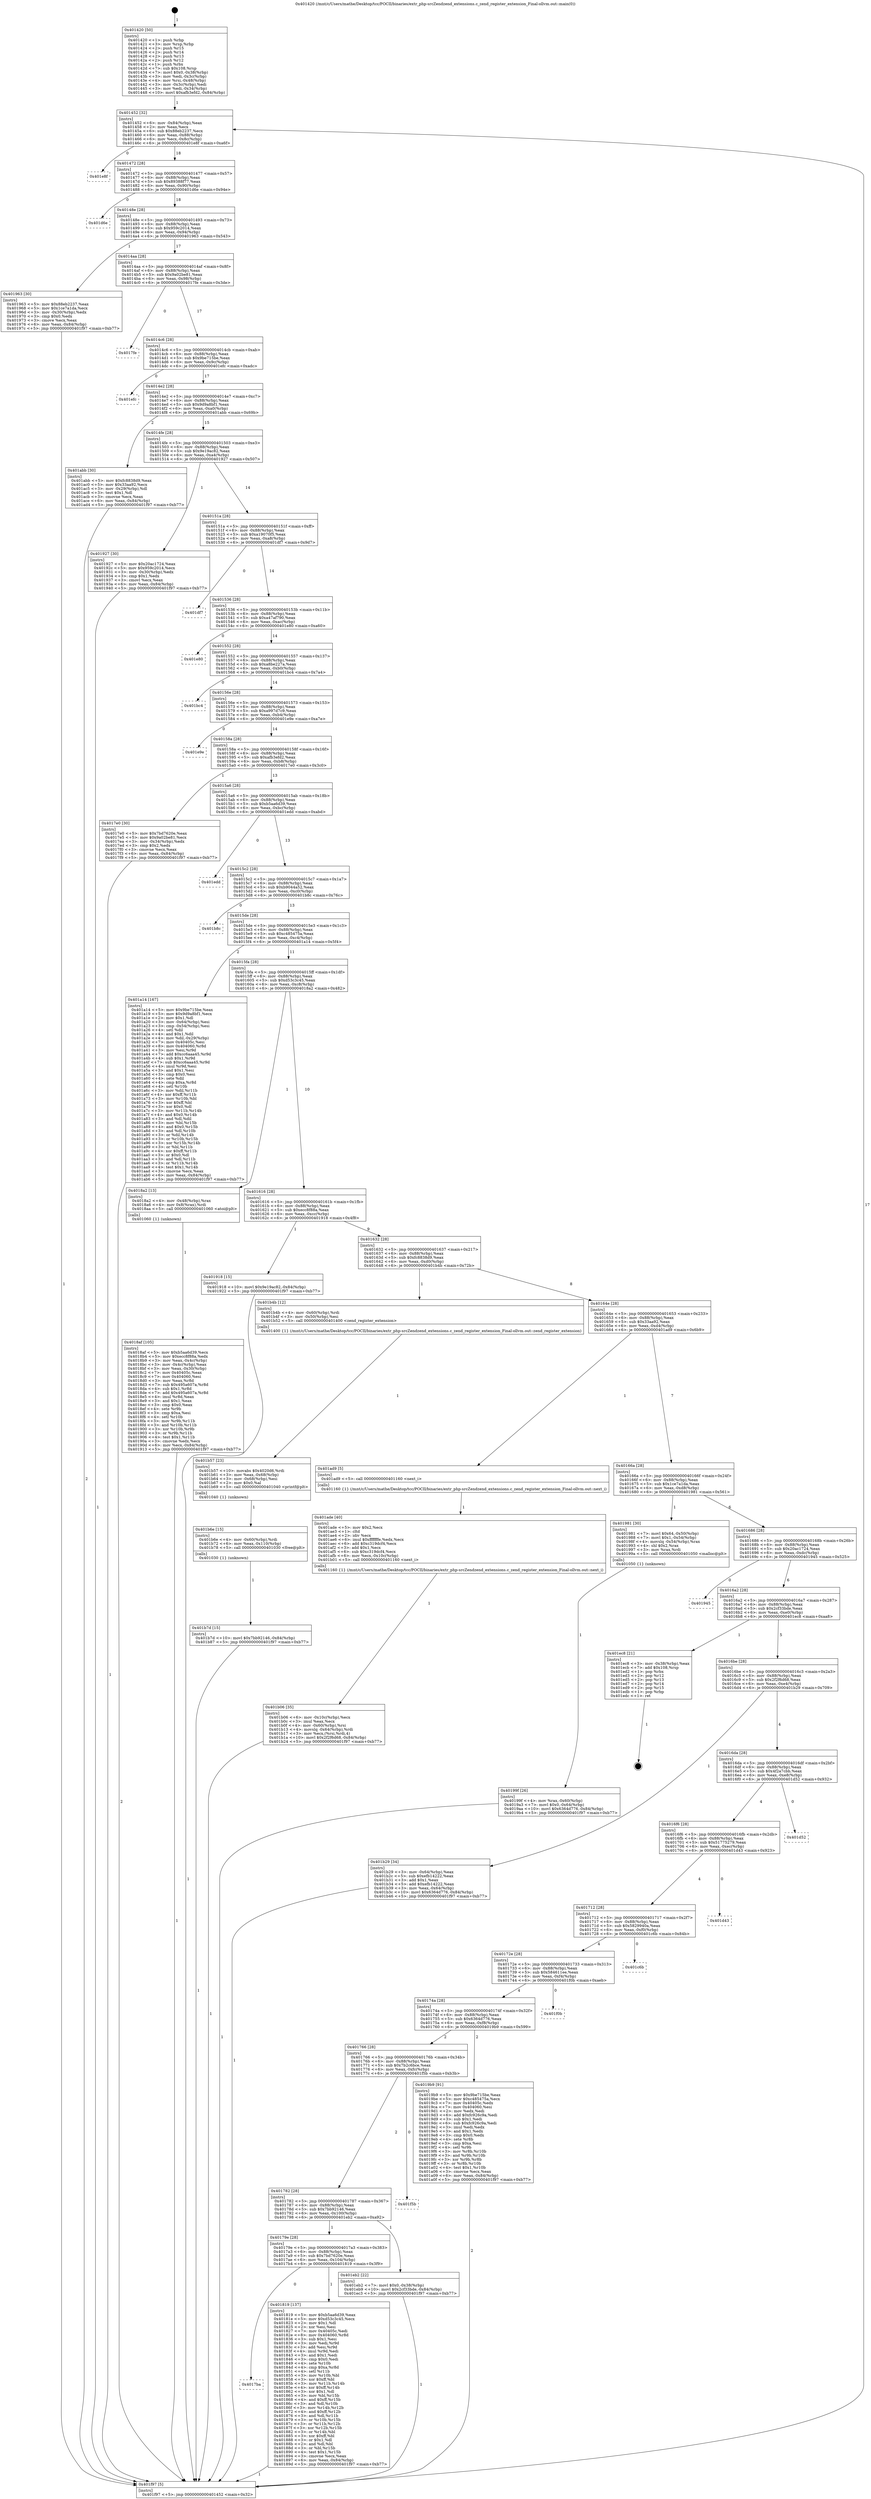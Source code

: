 digraph "0x401420" {
  label = "0x401420 (/mnt/c/Users/mathe/Desktop/tcc/POCII/binaries/extr_php-srcZendzend_extensions.c_zend_register_extension_Final-ollvm.out::main(0))"
  labelloc = "t"
  node[shape=record]

  Entry [label="",width=0.3,height=0.3,shape=circle,fillcolor=black,style=filled]
  "0x401452" [label="{
     0x401452 [32]\l
     | [instrs]\l
     &nbsp;&nbsp;0x401452 \<+6\>: mov -0x84(%rbp),%eax\l
     &nbsp;&nbsp;0x401458 \<+2\>: mov %eax,%ecx\l
     &nbsp;&nbsp;0x40145a \<+6\>: sub $0x88eb2237,%ecx\l
     &nbsp;&nbsp;0x401460 \<+6\>: mov %eax,-0x88(%rbp)\l
     &nbsp;&nbsp;0x401466 \<+6\>: mov %ecx,-0x8c(%rbp)\l
     &nbsp;&nbsp;0x40146c \<+6\>: je 0000000000401e8f \<main+0xa6f\>\l
  }"]
  "0x401e8f" [label="{
     0x401e8f\l
  }", style=dashed]
  "0x401472" [label="{
     0x401472 [28]\l
     | [instrs]\l
     &nbsp;&nbsp;0x401472 \<+5\>: jmp 0000000000401477 \<main+0x57\>\l
     &nbsp;&nbsp;0x401477 \<+6\>: mov -0x88(%rbp),%eax\l
     &nbsp;&nbsp;0x40147d \<+5\>: sub $0x89388f77,%eax\l
     &nbsp;&nbsp;0x401482 \<+6\>: mov %eax,-0x90(%rbp)\l
     &nbsp;&nbsp;0x401488 \<+6\>: je 0000000000401d6e \<main+0x94e\>\l
  }"]
  Exit [label="",width=0.3,height=0.3,shape=circle,fillcolor=black,style=filled,peripheries=2]
  "0x401d6e" [label="{
     0x401d6e\l
  }", style=dashed]
  "0x40148e" [label="{
     0x40148e [28]\l
     | [instrs]\l
     &nbsp;&nbsp;0x40148e \<+5\>: jmp 0000000000401493 \<main+0x73\>\l
     &nbsp;&nbsp;0x401493 \<+6\>: mov -0x88(%rbp),%eax\l
     &nbsp;&nbsp;0x401499 \<+5\>: sub $0x959c2014,%eax\l
     &nbsp;&nbsp;0x40149e \<+6\>: mov %eax,-0x94(%rbp)\l
     &nbsp;&nbsp;0x4014a4 \<+6\>: je 0000000000401963 \<main+0x543\>\l
  }"]
  "0x401b7d" [label="{
     0x401b7d [15]\l
     | [instrs]\l
     &nbsp;&nbsp;0x401b7d \<+10\>: movl $0x7bb92146,-0x84(%rbp)\l
     &nbsp;&nbsp;0x401b87 \<+5\>: jmp 0000000000401f97 \<main+0xb77\>\l
  }"]
  "0x401963" [label="{
     0x401963 [30]\l
     | [instrs]\l
     &nbsp;&nbsp;0x401963 \<+5\>: mov $0x88eb2237,%eax\l
     &nbsp;&nbsp;0x401968 \<+5\>: mov $0x1ce7a1da,%ecx\l
     &nbsp;&nbsp;0x40196d \<+3\>: mov -0x30(%rbp),%edx\l
     &nbsp;&nbsp;0x401970 \<+3\>: cmp $0x0,%edx\l
     &nbsp;&nbsp;0x401973 \<+3\>: cmove %ecx,%eax\l
     &nbsp;&nbsp;0x401976 \<+6\>: mov %eax,-0x84(%rbp)\l
     &nbsp;&nbsp;0x40197c \<+5\>: jmp 0000000000401f97 \<main+0xb77\>\l
  }"]
  "0x4014aa" [label="{
     0x4014aa [28]\l
     | [instrs]\l
     &nbsp;&nbsp;0x4014aa \<+5\>: jmp 00000000004014af \<main+0x8f\>\l
     &nbsp;&nbsp;0x4014af \<+6\>: mov -0x88(%rbp),%eax\l
     &nbsp;&nbsp;0x4014b5 \<+5\>: sub $0x9a02be81,%eax\l
     &nbsp;&nbsp;0x4014ba \<+6\>: mov %eax,-0x98(%rbp)\l
     &nbsp;&nbsp;0x4014c0 \<+6\>: je 00000000004017fe \<main+0x3de\>\l
  }"]
  "0x401b6e" [label="{
     0x401b6e [15]\l
     | [instrs]\l
     &nbsp;&nbsp;0x401b6e \<+4\>: mov -0x60(%rbp),%rdi\l
     &nbsp;&nbsp;0x401b72 \<+6\>: mov %eax,-0x110(%rbp)\l
     &nbsp;&nbsp;0x401b78 \<+5\>: call 0000000000401030 \<free@plt\>\l
     | [calls]\l
     &nbsp;&nbsp;0x401030 \{1\} (unknown)\l
  }"]
  "0x4017fe" [label="{
     0x4017fe\l
  }", style=dashed]
  "0x4014c6" [label="{
     0x4014c6 [28]\l
     | [instrs]\l
     &nbsp;&nbsp;0x4014c6 \<+5\>: jmp 00000000004014cb \<main+0xab\>\l
     &nbsp;&nbsp;0x4014cb \<+6\>: mov -0x88(%rbp),%eax\l
     &nbsp;&nbsp;0x4014d1 \<+5\>: sub $0x9be715be,%eax\l
     &nbsp;&nbsp;0x4014d6 \<+6\>: mov %eax,-0x9c(%rbp)\l
     &nbsp;&nbsp;0x4014dc \<+6\>: je 0000000000401efc \<main+0xadc\>\l
  }"]
  "0x401b57" [label="{
     0x401b57 [23]\l
     | [instrs]\l
     &nbsp;&nbsp;0x401b57 \<+10\>: movabs $0x4020d6,%rdi\l
     &nbsp;&nbsp;0x401b61 \<+3\>: mov %eax,-0x68(%rbp)\l
     &nbsp;&nbsp;0x401b64 \<+3\>: mov -0x68(%rbp),%esi\l
     &nbsp;&nbsp;0x401b67 \<+2\>: mov $0x0,%al\l
     &nbsp;&nbsp;0x401b69 \<+5\>: call 0000000000401040 \<printf@plt\>\l
     | [calls]\l
     &nbsp;&nbsp;0x401040 \{1\} (unknown)\l
  }"]
  "0x401efc" [label="{
     0x401efc\l
  }", style=dashed]
  "0x4014e2" [label="{
     0x4014e2 [28]\l
     | [instrs]\l
     &nbsp;&nbsp;0x4014e2 \<+5\>: jmp 00000000004014e7 \<main+0xc7\>\l
     &nbsp;&nbsp;0x4014e7 \<+6\>: mov -0x88(%rbp),%eax\l
     &nbsp;&nbsp;0x4014ed \<+5\>: sub $0x9d9a8bf1,%eax\l
     &nbsp;&nbsp;0x4014f2 \<+6\>: mov %eax,-0xa0(%rbp)\l
     &nbsp;&nbsp;0x4014f8 \<+6\>: je 0000000000401abb \<main+0x69b\>\l
  }"]
  "0x401b06" [label="{
     0x401b06 [35]\l
     | [instrs]\l
     &nbsp;&nbsp;0x401b06 \<+6\>: mov -0x10c(%rbp),%ecx\l
     &nbsp;&nbsp;0x401b0c \<+3\>: imul %eax,%ecx\l
     &nbsp;&nbsp;0x401b0f \<+4\>: mov -0x60(%rbp),%rsi\l
     &nbsp;&nbsp;0x401b13 \<+4\>: movslq -0x64(%rbp),%rdi\l
     &nbsp;&nbsp;0x401b17 \<+3\>: mov %ecx,(%rsi,%rdi,4)\l
     &nbsp;&nbsp;0x401b1a \<+10\>: movl $0x2f2f6d68,-0x84(%rbp)\l
     &nbsp;&nbsp;0x401b24 \<+5\>: jmp 0000000000401f97 \<main+0xb77\>\l
  }"]
  "0x401abb" [label="{
     0x401abb [30]\l
     | [instrs]\l
     &nbsp;&nbsp;0x401abb \<+5\>: mov $0xfc8838d9,%eax\l
     &nbsp;&nbsp;0x401ac0 \<+5\>: mov $0x33aa92,%ecx\l
     &nbsp;&nbsp;0x401ac5 \<+3\>: mov -0x29(%rbp),%dl\l
     &nbsp;&nbsp;0x401ac8 \<+3\>: test $0x1,%dl\l
     &nbsp;&nbsp;0x401acb \<+3\>: cmovne %ecx,%eax\l
     &nbsp;&nbsp;0x401ace \<+6\>: mov %eax,-0x84(%rbp)\l
     &nbsp;&nbsp;0x401ad4 \<+5\>: jmp 0000000000401f97 \<main+0xb77\>\l
  }"]
  "0x4014fe" [label="{
     0x4014fe [28]\l
     | [instrs]\l
     &nbsp;&nbsp;0x4014fe \<+5\>: jmp 0000000000401503 \<main+0xe3\>\l
     &nbsp;&nbsp;0x401503 \<+6\>: mov -0x88(%rbp),%eax\l
     &nbsp;&nbsp;0x401509 \<+5\>: sub $0x9e19ac82,%eax\l
     &nbsp;&nbsp;0x40150e \<+6\>: mov %eax,-0xa4(%rbp)\l
     &nbsp;&nbsp;0x401514 \<+6\>: je 0000000000401927 \<main+0x507\>\l
  }"]
  "0x401ade" [label="{
     0x401ade [40]\l
     | [instrs]\l
     &nbsp;&nbsp;0x401ade \<+5\>: mov $0x2,%ecx\l
     &nbsp;&nbsp;0x401ae3 \<+1\>: cltd\l
     &nbsp;&nbsp;0x401ae4 \<+2\>: idiv %ecx\l
     &nbsp;&nbsp;0x401ae6 \<+6\>: imul $0xfffffffe,%edx,%ecx\l
     &nbsp;&nbsp;0x401aec \<+6\>: add $0xc319dcf4,%ecx\l
     &nbsp;&nbsp;0x401af2 \<+3\>: add $0x1,%ecx\l
     &nbsp;&nbsp;0x401af5 \<+6\>: sub $0xc319dcf4,%ecx\l
     &nbsp;&nbsp;0x401afb \<+6\>: mov %ecx,-0x10c(%rbp)\l
     &nbsp;&nbsp;0x401b01 \<+5\>: call 0000000000401160 \<next_i\>\l
     | [calls]\l
     &nbsp;&nbsp;0x401160 \{1\} (/mnt/c/Users/mathe/Desktop/tcc/POCII/binaries/extr_php-srcZendzend_extensions.c_zend_register_extension_Final-ollvm.out::next_i)\l
  }"]
  "0x401927" [label="{
     0x401927 [30]\l
     | [instrs]\l
     &nbsp;&nbsp;0x401927 \<+5\>: mov $0x20ac1724,%eax\l
     &nbsp;&nbsp;0x40192c \<+5\>: mov $0x959c2014,%ecx\l
     &nbsp;&nbsp;0x401931 \<+3\>: mov -0x30(%rbp),%edx\l
     &nbsp;&nbsp;0x401934 \<+3\>: cmp $0x1,%edx\l
     &nbsp;&nbsp;0x401937 \<+3\>: cmovl %ecx,%eax\l
     &nbsp;&nbsp;0x40193a \<+6\>: mov %eax,-0x84(%rbp)\l
     &nbsp;&nbsp;0x401940 \<+5\>: jmp 0000000000401f97 \<main+0xb77\>\l
  }"]
  "0x40151a" [label="{
     0x40151a [28]\l
     | [instrs]\l
     &nbsp;&nbsp;0x40151a \<+5\>: jmp 000000000040151f \<main+0xff\>\l
     &nbsp;&nbsp;0x40151f \<+6\>: mov -0x88(%rbp),%eax\l
     &nbsp;&nbsp;0x401525 \<+5\>: sub $0xa19070f5,%eax\l
     &nbsp;&nbsp;0x40152a \<+6\>: mov %eax,-0xa8(%rbp)\l
     &nbsp;&nbsp;0x401530 \<+6\>: je 0000000000401df7 \<main+0x9d7\>\l
  }"]
  "0x40199f" [label="{
     0x40199f [26]\l
     | [instrs]\l
     &nbsp;&nbsp;0x40199f \<+4\>: mov %rax,-0x60(%rbp)\l
     &nbsp;&nbsp;0x4019a3 \<+7\>: movl $0x0,-0x64(%rbp)\l
     &nbsp;&nbsp;0x4019aa \<+10\>: movl $0x6364d776,-0x84(%rbp)\l
     &nbsp;&nbsp;0x4019b4 \<+5\>: jmp 0000000000401f97 \<main+0xb77\>\l
  }"]
  "0x401df7" [label="{
     0x401df7\l
  }", style=dashed]
  "0x401536" [label="{
     0x401536 [28]\l
     | [instrs]\l
     &nbsp;&nbsp;0x401536 \<+5\>: jmp 000000000040153b \<main+0x11b\>\l
     &nbsp;&nbsp;0x40153b \<+6\>: mov -0x88(%rbp),%eax\l
     &nbsp;&nbsp;0x401541 \<+5\>: sub $0xa47af790,%eax\l
     &nbsp;&nbsp;0x401546 \<+6\>: mov %eax,-0xac(%rbp)\l
     &nbsp;&nbsp;0x40154c \<+6\>: je 0000000000401e80 \<main+0xa60\>\l
  }"]
  "0x4018af" [label="{
     0x4018af [105]\l
     | [instrs]\l
     &nbsp;&nbsp;0x4018af \<+5\>: mov $0xb5aa6d39,%ecx\l
     &nbsp;&nbsp;0x4018b4 \<+5\>: mov $0xecc8f88a,%edx\l
     &nbsp;&nbsp;0x4018b9 \<+3\>: mov %eax,-0x4c(%rbp)\l
     &nbsp;&nbsp;0x4018bc \<+3\>: mov -0x4c(%rbp),%eax\l
     &nbsp;&nbsp;0x4018bf \<+3\>: mov %eax,-0x30(%rbp)\l
     &nbsp;&nbsp;0x4018c2 \<+7\>: mov 0x40405c,%eax\l
     &nbsp;&nbsp;0x4018c9 \<+7\>: mov 0x404060,%esi\l
     &nbsp;&nbsp;0x4018d0 \<+3\>: mov %eax,%r8d\l
     &nbsp;&nbsp;0x4018d3 \<+7\>: sub $0x495a607a,%r8d\l
     &nbsp;&nbsp;0x4018da \<+4\>: sub $0x1,%r8d\l
     &nbsp;&nbsp;0x4018de \<+7\>: add $0x495a607a,%r8d\l
     &nbsp;&nbsp;0x4018e5 \<+4\>: imul %r8d,%eax\l
     &nbsp;&nbsp;0x4018e9 \<+3\>: and $0x1,%eax\l
     &nbsp;&nbsp;0x4018ec \<+3\>: cmp $0x0,%eax\l
     &nbsp;&nbsp;0x4018ef \<+4\>: sete %r9b\l
     &nbsp;&nbsp;0x4018f3 \<+3\>: cmp $0xa,%esi\l
     &nbsp;&nbsp;0x4018f6 \<+4\>: setl %r10b\l
     &nbsp;&nbsp;0x4018fa \<+3\>: mov %r9b,%r11b\l
     &nbsp;&nbsp;0x4018fd \<+3\>: and %r10b,%r11b\l
     &nbsp;&nbsp;0x401900 \<+3\>: xor %r10b,%r9b\l
     &nbsp;&nbsp;0x401903 \<+3\>: or %r9b,%r11b\l
     &nbsp;&nbsp;0x401906 \<+4\>: test $0x1,%r11b\l
     &nbsp;&nbsp;0x40190a \<+3\>: cmovne %edx,%ecx\l
     &nbsp;&nbsp;0x40190d \<+6\>: mov %ecx,-0x84(%rbp)\l
     &nbsp;&nbsp;0x401913 \<+5\>: jmp 0000000000401f97 \<main+0xb77\>\l
  }"]
  "0x401e80" [label="{
     0x401e80\l
  }", style=dashed]
  "0x401552" [label="{
     0x401552 [28]\l
     | [instrs]\l
     &nbsp;&nbsp;0x401552 \<+5\>: jmp 0000000000401557 \<main+0x137\>\l
     &nbsp;&nbsp;0x401557 \<+6\>: mov -0x88(%rbp),%eax\l
     &nbsp;&nbsp;0x40155d \<+5\>: sub $0xa8be227a,%eax\l
     &nbsp;&nbsp;0x401562 \<+6\>: mov %eax,-0xb0(%rbp)\l
     &nbsp;&nbsp;0x401568 \<+6\>: je 0000000000401bc4 \<main+0x7a4\>\l
  }"]
  "0x4017ba" [label="{
     0x4017ba\l
  }", style=dashed]
  "0x401bc4" [label="{
     0x401bc4\l
  }", style=dashed]
  "0x40156e" [label="{
     0x40156e [28]\l
     | [instrs]\l
     &nbsp;&nbsp;0x40156e \<+5\>: jmp 0000000000401573 \<main+0x153\>\l
     &nbsp;&nbsp;0x401573 \<+6\>: mov -0x88(%rbp),%eax\l
     &nbsp;&nbsp;0x401579 \<+5\>: sub $0xa997d7c9,%eax\l
     &nbsp;&nbsp;0x40157e \<+6\>: mov %eax,-0xb4(%rbp)\l
     &nbsp;&nbsp;0x401584 \<+6\>: je 0000000000401e9e \<main+0xa7e\>\l
  }"]
  "0x401819" [label="{
     0x401819 [137]\l
     | [instrs]\l
     &nbsp;&nbsp;0x401819 \<+5\>: mov $0xb5aa6d39,%eax\l
     &nbsp;&nbsp;0x40181e \<+5\>: mov $0xd53c3c45,%ecx\l
     &nbsp;&nbsp;0x401823 \<+2\>: mov $0x1,%dl\l
     &nbsp;&nbsp;0x401825 \<+2\>: xor %esi,%esi\l
     &nbsp;&nbsp;0x401827 \<+7\>: mov 0x40405c,%edi\l
     &nbsp;&nbsp;0x40182e \<+8\>: mov 0x404060,%r8d\l
     &nbsp;&nbsp;0x401836 \<+3\>: sub $0x1,%esi\l
     &nbsp;&nbsp;0x401839 \<+3\>: mov %edi,%r9d\l
     &nbsp;&nbsp;0x40183c \<+3\>: add %esi,%r9d\l
     &nbsp;&nbsp;0x40183f \<+4\>: imul %r9d,%edi\l
     &nbsp;&nbsp;0x401843 \<+3\>: and $0x1,%edi\l
     &nbsp;&nbsp;0x401846 \<+3\>: cmp $0x0,%edi\l
     &nbsp;&nbsp;0x401849 \<+4\>: sete %r10b\l
     &nbsp;&nbsp;0x40184d \<+4\>: cmp $0xa,%r8d\l
     &nbsp;&nbsp;0x401851 \<+4\>: setl %r11b\l
     &nbsp;&nbsp;0x401855 \<+3\>: mov %r10b,%bl\l
     &nbsp;&nbsp;0x401858 \<+3\>: xor $0xff,%bl\l
     &nbsp;&nbsp;0x40185b \<+3\>: mov %r11b,%r14b\l
     &nbsp;&nbsp;0x40185e \<+4\>: xor $0xff,%r14b\l
     &nbsp;&nbsp;0x401862 \<+3\>: xor $0x1,%dl\l
     &nbsp;&nbsp;0x401865 \<+3\>: mov %bl,%r15b\l
     &nbsp;&nbsp;0x401868 \<+4\>: and $0xff,%r15b\l
     &nbsp;&nbsp;0x40186c \<+3\>: and %dl,%r10b\l
     &nbsp;&nbsp;0x40186f \<+3\>: mov %r14b,%r12b\l
     &nbsp;&nbsp;0x401872 \<+4\>: and $0xff,%r12b\l
     &nbsp;&nbsp;0x401876 \<+3\>: and %dl,%r11b\l
     &nbsp;&nbsp;0x401879 \<+3\>: or %r10b,%r15b\l
     &nbsp;&nbsp;0x40187c \<+3\>: or %r11b,%r12b\l
     &nbsp;&nbsp;0x40187f \<+3\>: xor %r12b,%r15b\l
     &nbsp;&nbsp;0x401882 \<+3\>: or %r14b,%bl\l
     &nbsp;&nbsp;0x401885 \<+3\>: xor $0xff,%bl\l
     &nbsp;&nbsp;0x401888 \<+3\>: or $0x1,%dl\l
     &nbsp;&nbsp;0x40188b \<+2\>: and %dl,%bl\l
     &nbsp;&nbsp;0x40188d \<+3\>: or %bl,%r15b\l
     &nbsp;&nbsp;0x401890 \<+4\>: test $0x1,%r15b\l
     &nbsp;&nbsp;0x401894 \<+3\>: cmovne %ecx,%eax\l
     &nbsp;&nbsp;0x401897 \<+6\>: mov %eax,-0x84(%rbp)\l
     &nbsp;&nbsp;0x40189d \<+5\>: jmp 0000000000401f97 \<main+0xb77\>\l
  }"]
  "0x401e9e" [label="{
     0x401e9e\l
  }", style=dashed]
  "0x40158a" [label="{
     0x40158a [28]\l
     | [instrs]\l
     &nbsp;&nbsp;0x40158a \<+5\>: jmp 000000000040158f \<main+0x16f\>\l
     &nbsp;&nbsp;0x40158f \<+6\>: mov -0x88(%rbp),%eax\l
     &nbsp;&nbsp;0x401595 \<+5\>: sub $0xafb3efd2,%eax\l
     &nbsp;&nbsp;0x40159a \<+6\>: mov %eax,-0xb8(%rbp)\l
     &nbsp;&nbsp;0x4015a0 \<+6\>: je 00000000004017e0 \<main+0x3c0\>\l
  }"]
  "0x40179e" [label="{
     0x40179e [28]\l
     | [instrs]\l
     &nbsp;&nbsp;0x40179e \<+5\>: jmp 00000000004017a3 \<main+0x383\>\l
     &nbsp;&nbsp;0x4017a3 \<+6\>: mov -0x88(%rbp),%eax\l
     &nbsp;&nbsp;0x4017a9 \<+5\>: sub $0x7bd7620e,%eax\l
     &nbsp;&nbsp;0x4017ae \<+6\>: mov %eax,-0x104(%rbp)\l
     &nbsp;&nbsp;0x4017b4 \<+6\>: je 0000000000401819 \<main+0x3f9\>\l
  }"]
  "0x4017e0" [label="{
     0x4017e0 [30]\l
     | [instrs]\l
     &nbsp;&nbsp;0x4017e0 \<+5\>: mov $0x7bd7620e,%eax\l
     &nbsp;&nbsp;0x4017e5 \<+5\>: mov $0x9a02be81,%ecx\l
     &nbsp;&nbsp;0x4017ea \<+3\>: mov -0x34(%rbp),%edx\l
     &nbsp;&nbsp;0x4017ed \<+3\>: cmp $0x2,%edx\l
     &nbsp;&nbsp;0x4017f0 \<+3\>: cmovne %ecx,%eax\l
     &nbsp;&nbsp;0x4017f3 \<+6\>: mov %eax,-0x84(%rbp)\l
     &nbsp;&nbsp;0x4017f9 \<+5\>: jmp 0000000000401f97 \<main+0xb77\>\l
  }"]
  "0x4015a6" [label="{
     0x4015a6 [28]\l
     | [instrs]\l
     &nbsp;&nbsp;0x4015a6 \<+5\>: jmp 00000000004015ab \<main+0x18b\>\l
     &nbsp;&nbsp;0x4015ab \<+6\>: mov -0x88(%rbp),%eax\l
     &nbsp;&nbsp;0x4015b1 \<+5\>: sub $0xb5aa6d39,%eax\l
     &nbsp;&nbsp;0x4015b6 \<+6\>: mov %eax,-0xbc(%rbp)\l
     &nbsp;&nbsp;0x4015bc \<+6\>: je 0000000000401edd \<main+0xabd\>\l
  }"]
  "0x401f97" [label="{
     0x401f97 [5]\l
     | [instrs]\l
     &nbsp;&nbsp;0x401f97 \<+5\>: jmp 0000000000401452 \<main+0x32\>\l
  }"]
  "0x401420" [label="{
     0x401420 [50]\l
     | [instrs]\l
     &nbsp;&nbsp;0x401420 \<+1\>: push %rbp\l
     &nbsp;&nbsp;0x401421 \<+3\>: mov %rsp,%rbp\l
     &nbsp;&nbsp;0x401424 \<+2\>: push %r15\l
     &nbsp;&nbsp;0x401426 \<+2\>: push %r14\l
     &nbsp;&nbsp;0x401428 \<+2\>: push %r13\l
     &nbsp;&nbsp;0x40142a \<+2\>: push %r12\l
     &nbsp;&nbsp;0x40142c \<+1\>: push %rbx\l
     &nbsp;&nbsp;0x40142d \<+7\>: sub $0x108,%rsp\l
     &nbsp;&nbsp;0x401434 \<+7\>: movl $0x0,-0x38(%rbp)\l
     &nbsp;&nbsp;0x40143b \<+3\>: mov %edi,-0x3c(%rbp)\l
     &nbsp;&nbsp;0x40143e \<+4\>: mov %rsi,-0x48(%rbp)\l
     &nbsp;&nbsp;0x401442 \<+3\>: mov -0x3c(%rbp),%edi\l
     &nbsp;&nbsp;0x401445 \<+3\>: mov %edi,-0x34(%rbp)\l
     &nbsp;&nbsp;0x401448 \<+10\>: movl $0xafb3efd2,-0x84(%rbp)\l
  }"]
  "0x401eb2" [label="{
     0x401eb2 [22]\l
     | [instrs]\l
     &nbsp;&nbsp;0x401eb2 \<+7\>: movl $0x0,-0x38(%rbp)\l
     &nbsp;&nbsp;0x401eb9 \<+10\>: movl $0x2cf33bde,-0x84(%rbp)\l
     &nbsp;&nbsp;0x401ec3 \<+5\>: jmp 0000000000401f97 \<main+0xb77\>\l
  }"]
  "0x401edd" [label="{
     0x401edd\l
  }", style=dashed]
  "0x4015c2" [label="{
     0x4015c2 [28]\l
     | [instrs]\l
     &nbsp;&nbsp;0x4015c2 \<+5\>: jmp 00000000004015c7 \<main+0x1a7\>\l
     &nbsp;&nbsp;0x4015c7 \<+6\>: mov -0x88(%rbp),%eax\l
     &nbsp;&nbsp;0x4015cd \<+5\>: sub $0xb9044a52,%eax\l
     &nbsp;&nbsp;0x4015d2 \<+6\>: mov %eax,-0xc0(%rbp)\l
     &nbsp;&nbsp;0x4015d8 \<+6\>: je 0000000000401b8c \<main+0x76c\>\l
  }"]
  "0x401782" [label="{
     0x401782 [28]\l
     | [instrs]\l
     &nbsp;&nbsp;0x401782 \<+5\>: jmp 0000000000401787 \<main+0x367\>\l
     &nbsp;&nbsp;0x401787 \<+6\>: mov -0x88(%rbp),%eax\l
     &nbsp;&nbsp;0x40178d \<+5\>: sub $0x7bb92146,%eax\l
     &nbsp;&nbsp;0x401792 \<+6\>: mov %eax,-0x100(%rbp)\l
     &nbsp;&nbsp;0x401798 \<+6\>: je 0000000000401eb2 \<main+0xa92\>\l
  }"]
  "0x401b8c" [label="{
     0x401b8c\l
  }", style=dashed]
  "0x4015de" [label="{
     0x4015de [28]\l
     | [instrs]\l
     &nbsp;&nbsp;0x4015de \<+5\>: jmp 00000000004015e3 \<main+0x1c3\>\l
     &nbsp;&nbsp;0x4015e3 \<+6\>: mov -0x88(%rbp),%eax\l
     &nbsp;&nbsp;0x4015e9 \<+5\>: sub $0xc485475a,%eax\l
     &nbsp;&nbsp;0x4015ee \<+6\>: mov %eax,-0xc4(%rbp)\l
     &nbsp;&nbsp;0x4015f4 \<+6\>: je 0000000000401a14 \<main+0x5f4\>\l
  }"]
  "0x401f5b" [label="{
     0x401f5b\l
  }", style=dashed]
  "0x401a14" [label="{
     0x401a14 [167]\l
     | [instrs]\l
     &nbsp;&nbsp;0x401a14 \<+5\>: mov $0x9be715be,%eax\l
     &nbsp;&nbsp;0x401a19 \<+5\>: mov $0x9d9a8bf1,%ecx\l
     &nbsp;&nbsp;0x401a1e \<+2\>: mov $0x1,%dl\l
     &nbsp;&nbsp;0x401a20 \<+3\>: mov -0x64(%rbp),%esi\l
     &nbsp;&nbsp;0x401a23 \<+3\>: cmp -0x54(%rbp),%esi\l
     &nbsp;&nbsp;0x401a26 \<+4\>: setl %dil\l
     &nbsp;&nbsp;0x401a2a \<+4\>: and $0x1,%dil\l
     &nbsp;&nbsp;0x401a2e \<+4\>: mov %dil,-0x29(%rbp)\l
     &nbsp;&nbsp;0x401a32 \<+7\>: mov 0x40405c,%esi\l
     &nbsp;&nbsp;0x401a39 \<+8\>: mov 0x404060,%r8d\l
     &nbsp;&nbsp;0x401a41 \<+3\>: mov %esi,%r9d\l
     &nbsp;&nbsp;0x401a44 \<+7\>: add $0xcc6aaa45,%r9d\l
     &nbsp;&nbsp;0x401a4b \<+4\>: sub $0x1,%r9d\l
     &nbsp;&nbsp;0x401a4f \<+7\>: sub $0xcc6aaa45,%r9d\l
     &nbsp;&nbsp;0x401a56 \<+4\>: imul %r9d,%esi\l
     &nbsp;&nbsp;0x401a5a \<+3\>: and $0x1,%esi\l
     &nbsp;&nbsp;0x401a5d \<+3\>: cmp $0x0,%esi\l
     &nbsp;&nbsp;0x401a60 \<+4\>: sete %dil\l
     &nbsp;&nbsp;0x401a64 \<+4\>: cmp $0xa,%r8d\l
     &nbsp;&nbsp;0x401a68 \<+4\>: setl %r10b\l
     &nbsp;&nbsp;0x401a6c \<+3\>: mov %dil,%r11b\l
     &nbsp;&nbsp;0x401a6f \<+4\>: xor $0xff,%r11b\l
     &nbsp;&nbsp;0x401a73 \<+3\>: mov %r10b,%bl\l
     &nbsp;&nbsp;0x401a76 \<+3\>: xor $0xff,%bl\l
     &nbsp;&nbsp;0x401a79 \<+3\>: xor $0x0,%dl\l
     &nbsp;&nbsp;0x401a7c \<+3\>: mov %r11b,%r14b\l
     &nbsp;&nbsp;0x401a7f \<+4\>: and $0x0,%r14b\l
     &nbsp;&nbsp;0x401a83 \<+3\>: and %dl,%dil\l
     &nbsp;&nbsp;0x401a86 \<+3\>: mov %bl,%r15b\l
     &nbsp;&nbsp;0x401a89 \<+4\>: and $0x0,%r15b\l
     &nbsp;&nbsp;0x401a8d \<+3\>: and %dl,%r10b\l
     &nbsp;&nbsp;0x401a90 \<+3\>: or %dil,%r14b\l
     &nbsp;&nbsp;0x401a93 \<+3\>: or %r10b,%r15b\l
     &nbsp;&nbsp;0x401a96 \<+3\>: xor %r15b,%r14b\l
     &nbsp;&nbsp;0x401a99 \<+3\>: or %bl,%r11b\l
     &nbsp;&nbsp;0x401a9c \<+4\>: xor $0xff,%r11b\l
     &nbsp;&nbsp;0x401aa0 \<+3\>: or $0x0,%dl\l
     &nbsp;&nbsp;0x401aa3 \<+3\>: and %dl,%r11b\l
     &nbsp;&nbsp;0x401aa6 \<+3\>: or %r11b,%r14b\l
     &nbsp;&nbsp;0x401aa9 \<+4\>: test $0x1,%r14b\l
     &nbsp;&nbsp;0x401aad \<+3\>: cmovne %ecx,%eax\l
     &nbsp;&nbsp;0x401ab0 \<+6\>: mov %eax,-0x84(%rbp)\l
     &nbsp;&nbsp;0x401ab6 \<+5\>: jmp 0000000000401f97 \<main+0xb77\>\l
  }"]
  "0x4015fa" [label="{
     0x4015fa [28]\l
     | [instrs]\l
     &nbsp;&nbsp;0x4015fa \<+5\>: jmp 00000000004015ff \<main+0x1df\>\l
     &nbsp;&nbsp;0x4015ff \<+6\>: mov -0x88(%rbp),%eax\l
     &nbsp;&nbsp;0x401605 \<+5\>: sub $0xd53c3c45,%eax\l
     &nbsp;&nbsp;0x40160a \<+6\>: mov %eax,-0xc8(%rbp)\l
     &nbsp;&nbsp;0x401610 \<+6\>: je 00000000004018a2 \<main+0x482\>\l
  }"]
  "0x401766" [label="{
     0x401766 [28]\l
     | [instrs]\l
     &nbsp;&nbsp;0x401766 \<+5\>: jmp 000000000040176b \<main+0x34b\>\l
     &nbsp;&nbsp;0x40176b \<+6\>: mov -0x88(%rbp),%eax\l
     &nbsp;&nbsp;0x401771 \<+5\>: sub $0x7b2c6bce,%eax\l
     &nbsp;&nbsp;0x401776 \<+6\>: mov %eax,-0xfc(%rbp)\l
     &nbsp;&nbsp;0x40177c \<+6\>: je 0000000000401f5b \<main+0xb3b\>\l
  }"]
  "0x4018a2" [label="{
     0x4018a2 [13]\l
     | [instrs]\l
     &nbsp;&nbsp;0x4018a2 \<+4\>: mov -0x48(%rbp),%rax\l
     &nbsp;&nbsp;0x4018a6 \<+4\>: mov 0x8(%rax),%rdi\l
     &nbsp;&nbsp;0x4018aa \<+5\>: call 0000000000401060 \<atoi@plt\>\l
     | [calls]\l
     &nbsp;&nbsp;0x401060 \{1\} (unknown)\l
  }"]
  "0x401616" [label="{
     0x401616 [28]\l
     | [instrs]\l
     &nbsp;&nbsp;0x401616 \<+5\>: jmp 000000000040161b \<main+0x1fb\>\l
     &nbsp;&nbsp;0x40161b \<+6\>: mov -0x88(%rbp),%eax\l
     &nbsp;&nbsp;0x401621 \<+5\>: sub $0xecc8f88a,%eax\l
     &nbsp;&nbsp;0x401626 \<+6\>: mov %eax,-0xcc(%rbp)\l
     &nbsp;&nbsp;0x40162c \<+6\>: je 0000000000401918 \<main+0x4f8\>\l
  }"]
  "0x4019b9" [label="{
     0x4019b9 [91]\l
     | [instrs]\l
     &nbsp;&nbsp;0x4019b9 \<+5\>: mov $0x9be715be,%eax\l
     &nbsp;&nbsp;0x4019be \<+5\>: mov $0xc485475a,%ecx\l
     &nbsp;&nbsp;0x4019c3 \<+7\>: mov 0x40405c,%edx\l
     &nbsp;&nbsp;0x4019ca \<+7\>: mov 0x404060,%esi\l
     &nbsp;&nbsp;0x4019d1 \<+2\>: mov %edx,%edi\l
     &nbsp;&nbsp;0x4019d3 \<+6\>: add $0xfc926c9a,%edi\l
     &nbsp;&nbsp;0x4019d9 \<+3\>: sub $0x1,%edi\l
     &nbsp;&nbsp;0x4019dc \<+6\>: sub $0xfc926c9a,%edi\l
     &nbsp;&nbsp;0x4019e2 \<+3\>: imul %edi,%edx\l
     &nbsp;&nbsp;0x4019e5 \<+3\>: and $0x1,%edx\l
     &nbsp;&nbsp;0x4019e8 \<+3\>: cmp $0x0,%edx\l
     &nbsp;&nbsp;0x4019eb \<+4\>: sete %r8b\l
     &nbsp;&nbsp;0x4019ef \<+3\>: cmp $0xa,%esi\l
     &nbsp;&nbsp;0x4019f2 \<+4\>: setl %r9b\l
     &nbsp;&nbsp;0x4019f6 \<+3\>: mov %r8b,%r10b\l
     &nbsp;&nbsp;0x4019f9 \<+3\>: and %r9b,%r10b\l
     &nbsp;&nbsp;0x4019fc \<+3\>: xor %r9b,%r8b\l
     &nbsp;&nbsp;0x4019ff \<+3\>: or %r8b,%r10b\l
     &nbsp;&nbsp;0x401a02 \<+4\>: test $0x1,%r10b\l
     &nbsp;&nbsp;0x401a06 \<+3\>: cmovne %ecx,%eax\l
     &nbsp;&nbsp;0x401a09 \<+6\>: mov %eax,-0x84(%rbp)\l
     &nbsp;&nbsp;0x401a0f \<+5\>: jmp 0000000000401f97 \<main+0xb77\>\l
  }"]
  "0x401918" [label="{
     0x401918 [15]\l
     | [instrs]\l
     &nbsp;&nbsp;0x401918 \<+10\>: movl $0x9e19ac82,-0x84(%rbp)\l
     &nbsp;&nbsp;0x401922 \<+5\>: jmp 0000000000401f97 \<main+0xb77\>\l
  }"]
  "0x401632" [label="{
     0x401632 [28]\l
     | [instrs]\l
     &nbsp;&nbsp;0x401632 \<+5\>: jmp 0000000000401637 \<main+0x217\>\l
     &nbsp;&nbsp;0x401637 \<+6\>: mov -0x88(%rbp),%eax\l
     &nbsp;&nbsp;0x40163d \<+5\>: sub $0xfc8838d9,%eax\l
     &nbsp;&nbsp;0x401642 \<+6\>: mov %eax,-0xd0(%rbp)\l
     &nbsp;&nbsp;0x401648 \<+6\>: je 0000000000401b4b \<main+0x72b\>\l
  }"]
  "0x40174a" [label="{
     0x40174a [28]\l
     | [instrs]\l
     &nbsp;&nbsp;0x40174a \<+5\>: jmp 000000000040174f \<main+0x32f\>\l
     &nbsp;&nbsp;0x40174f \<+6\>: mov -0x88(%rbp),%eax\l
     &nbsp;&nbsp;0x401755 \<+5\>: sub $0x6364d776,%eax\l
     &nbsp;&nbsp;0x40175a \<+6\>: mov %eax,-0xf8(%rbp)\l
     &nbsp;&nbsp;0x401760 \<+6\>: je 00000000004019b9 \<main+0x599\>\l
  }"]
  "0x401b4b" [label="{
     0x401b4b [12]\l
     | [instrs]\l
     &nbsp;&nbsp;0x401b4b \<+4\>: mov -0x60(%rbp),%rdi\l
     &nbsp;&nbsp;0x401b4f \<+3\>: mov -0x50(%rbp),%esi\l
     &nbsp;&nbsp;0x401b52 \<+5\>: call 0000000000401400 \<zend_register_extension\>\l
     | [calls]\l
     &nbsp;&nbsp;0x401400 \{1\} (/mnt/c/Users/mathe/Desktop/tcc/POCII/binaries/extr_php-srcZendzend_extensions.c_zend_register_extension_Final-ollvm.out::zend_register_extension)\l
  }"]
  "0x40164e" [label="{
     0x40164e [28]\l
     | [instrs]\l
     &nbsp;&nbsp;0x40164e \<+5\>: jmp 0000000000401653 \<main+0x233\>\l
     &nbsp;&nbsp;0x401653 \<+6\>: mov -0x88(%rbp),%eax\l
     &nbsp;&nbsp;0x401659 \<+5\>: sub $0x33aa92,%eax\l
     &nbsp;&nbsp;0x40165e \<+6\>: mov %eax,-0xd4(%rbp)\l
     &nbsp;&nbsp;0x401664 \<+6\>: je 0000000000401ad9 \<main+0x6b9\>\l
  }"]
  "0x401f0b" [label="{
     0x401f0b\l
  }", style=dashed]
  "0x401ad9" [label="{
     0x401ad9 [5]\l
     | [instrs]\l
     &nbsp;&nbsp;0x401ad9 \<+5\>: call 0000000000401160 \<next_i\>\l
     | [calls]\l
     &nbsp;&nbsp;0x401160 \{1\} (/mnt/c/Users/mathe/Desktop/tcc/POCII/binaries/extr_php-srcZendzend_extensions.c_zend_register_extension_Final-ollvm.out::next_i)\l
  }"]
  "0x40166a" [label="{
     0x40166a [28]\l
     | [instrs]\l
     &nbsp;&nbsp;0x40166a \<+5\>: jmp 000000000040166f \<main+0x24f\>\l
     &nbsp;&nbsp;0x40166f \<+6\>: mov -0x88(%rbp),%eax\l
     &nbsp;&nbsp;0x401675 \<+5\>: sub $0x1ce7a1da,%eax\l
     &nbsp;&nbsp;0x40167a \<+6\>: mov %eax,-0xd8(%rbp)\l
     &nbsp;&nbsp;0x401680 \<+6\>: je 0000000000401981 \<main+0x561\>\l
  }"]
  "0x40172e" [label="{
     0x40172e [28]\l
     | [instrs]\l
     &nbsp;&nbsp;0x40172e \<+5\>: jmp 0000000000401733 \<main+0x313\>\l
     &nbsp;&nbsp;0x401733 \<+6\>: mov -0x88(%rbp),%eax\l
     &nbsp;&nbsp;0x401739 \<+5\>: sub $0x584611ee,%eax\l
     &nbsp;&nbsp;0x40173e \<+6\>: mov %eax,-0xf4(%rbp)\l
     &nbsp;&nbsp;0x401744 \<+6\>: je 0000000000401f0b \<main+0xaeb\>\l
  }"]
  "0x401981" [label="{
     0x401981 [30]\l
     | [instrs]\l
     &nbsp;&nbsp;0x401981 \<+7\>: movl $0x64,-0x50(%rbp)\l
     &nbsp;&nbsp;0x401988 \<+7\>: movl $0x1,-0x54(%rbp)\l
     &nbsp;&nbsp;0x40198f \<+4\>: movslq -0x54(%rbp),%rax\l
     &nbsp;&nbsp;0x401993 \<+4\>: shl $0x2,%rax\l
     &nbsp;&nbsp;0x401997 \<+3\>: mov %rax,%rdi\l
     &nbsp;&nbsp;0x40199a \<+5\>: call 0000000000401050 \<malloc@plt\>\l
     | [calls]\l
     &nbsp;&nbsp;0x401050 \{1\} (unknown)\l
  }"]
  "0x401686" [label="{
     0x401686 [28]\l
     | [instrs]\l
     &nbsp;&nbsp;0x401686 \<+5\>: jmp 000000000040168b \<main+0x26b\>\l
     &nbsp;&nbsp;0x40168b \<+6\>: mov -0x88(%rbp),%eax\l
     &nbsp;&nbsp;0x401691 \<+5\>: sub $0x20ac1724,%eax\l
     &nbsp;&nbsp;0x401696 \<+6\>: mov %eax,-0xdc(%rbp)\l
     &nbsp;&nbsp;0x40169c \<+6\>: je 0000000000401945 \<main+0x525\>\l
  }"]
  "0x401c6b" [label="{
     0x401c6b\l
  }", style=dashed]
  "0x401945" [label="{
     0x401945\l
  }", style=dashed]
  "0x4016a2" [label="{
     0x4016a2 [28]\l
     | [instrs]\l
     &nbsp;&nbsp;0x4016a2 \<+5\>: jmp 00000000004016a7 \<main+0x287\>\l
     &nbsp;&nbsp;0x4016a7 \<+6\>: mov -0x88(%rbp),%eax\l
     &nbsp;&nbsp;0x4016ad \<+5\>: sub $0x2cf33bde,%eax\l
     &nbsp;&nbsp;0x4016b2 \<+6\>: mov %eax,-0xe0(%rbp)\l
     &nbsp;&nbsp;0x4016b8 \<+6\>: je 0000000000401ec8 \<main+0xaa8\>\l
  }"]
  "0x401712" [label="{
     0x401712 [28]\l
     | [instrs]\l
     &nbsp;&nbsp;0x401712 \<+5\>: jmp 0000000000401717 \<main+0x2f7\>\l
     &nbsp;&nbsp;0x401717 \<+6\>: mov -0x88(%rbp),%eax\l
     &nbsp;&nbsp;0x40171d \<+5\>: sub $0x5829940a,%eax\l
     &nbsp;&nbsp;0x401722 \<+6\>: mov %eax,-0xf0(%rbp)\l
     &nbsp;&nbsp;0x401728 \<+6\>: je 0000000000401c6b \<main+0x84b\>\l
  }"]
  "0x401ec8" [label="{
     0x401ec8 [21]\l
     | [instrs]\l
     &nbsp;&nbsp;0x401ec8 \<+3\>: mov -0x38(%rbp),%eax\l
     &nbsp;&nbsp;0x401ecb \<+7\>: add $0x108,%rsp\l
     &nbsp;&nbsp;0x401ed2 \<+1\>: pop %rbx\l
     &nbsp;&nbsp;0x401ed3 \<+2\>: pop %r12\l
     &nbsp;&nbsp;0x401ed5 \<+2\>: pop %r13\l
     &nbsp;&nbsp;0x401ed7 \<+2\>: pop %r14\l
     &nbsp;&nbsp;0x401ed9 \<+2\>: pop %r15\l
     &nbsp;&nbsp;0x401edb \<+1\>: pop %rbp\l
     &nbsp;&nbsp;0x401edc \<+1\>: ret\l
  }"]
  "0x4016be" [label="{
     0x4016be [28]\l
     | [instrs]\l
     &nbsp;&nbsp;0x4016be \<+5\>: jmp 00000000004016c3 \<main+0x2a3\>\l
     &nbsp;&nbsp;0x4016c3 \<+6\>: mov -0x88(%rbp),%eax\l
     &nbsp;&nbsp;0x4016c9 \<+5\>: sub $0x2f2f6d68,%eax\l
     &nbsp;&nbsp;0x4016ce \<+6\>: mov %eax,-0xe4(%rbp)\l
     &nbsp;&nbsp;0x4016d4 \<+6\>: je 0000000000401b29 \<main+0x709\>\l
  }"]
  "0x401d43" [label="{
     0x401d43\l
  }", style=dashed]
  "0x401b29" [label="{
     0x401b29 [34]\l
     | [instrs]\l
     &nbsp;&nbsp;0x401b29 \<+3\>: mov -0x64(%rbp),%eax\l
     &nbsp;&nbsp;0x401b2c \<+5\>: sub $0xefb14222,%eax\l
     &nbsp;&nbsp;0x401b31 \<+3\>: add $0x1,%eax\l
     &nbsp;&nbsp;0x401b34 \<+5\>: add $0xefb14222,%eax\l
     &nbsp;&nbsp;0x401b39 \<+3\>: mov %eax,-0x64(%rbp)\l
     &nbsp;&nbsp;0x401b3c \<+10\>: movl $0x6364d776,-0x84(%rbp)\l
     &nbsp;&nbsp;0x401b46 \<+5\>: jmp 0000000000401f97 \<main+0xb77\>\l
  }"]
  "0x4016da" [label="{
     0x4016da [28]\l
     | [instrs]\l
     &nbsp;&nbsp;0x4016da \<+5\>: jmp 00000000004016df \<main+0x2bf\>\l
     &nbsp;&nbsp;0x4016df \<+6\>: mov -0x88(%rbp),%eax\l
     &nbsp;&nbsp;0x4016e5 \<+5\>: sub $0x4f2a7cbb,%eax\l
     &nbsp;&nbsp;0x4016ea \<+6\>: mov %eax,-0xe8(%rbp)\l
     &nbsp;&nbsp;0x4016f0 \<+6\>: je 0000000000401d52 \<main+0x932\>\l
  }"]
  "0x4016f6" [label="{
     0x4016f6 [28]\l
     | [instrs]\l
     &nbsp;&nbsp;0x4016f6 \<+5\>: jmp 00000000004016fb \<main+0x2db\>\l
     &nbsp;&nbsp;0x4016fb \<+6\>: mov -0x88(%rbp),%eax\l
     &nbsp;&nbsp;0x401701 \<+5\>: sub $0x51775279,%eax\l
     &nbsp;&nbsp;0x401706 \<+6\>: mov %eax,-0xec(%rbp)\l
     &nbsp;&nbsp;0x40170c \<+6\>: je 0000000000401d43 \<main+0x923\>\l
  }"]
  "0x401d52" [label="{
     0x401d52\l
  }", style=dashed]
  Entry -> "0x401420" [label=" 1"]
  "0x401452" -> "0x401e8f" [label=" 0"]
  "0x401452" -> "0x401472" [label=" 18"]
  "0x401ec8" -> Exit [label=" 1"]
  "0x401472" -> "0x401d6e" [label=" 0"]
  "0x401472" -> "0x40148e" [label=" 18"]
  "0x401eb2" -> "0x401f97" [label=" 1"]
  "0x40148e" -> "0x401963" [label=" 1"]
  "0x40148e" -> "0x4014aa" [label=" 17"]
  "0x401b7d" -> "0x401f97" [label=" 1"]
  "0x4014aa" -> "0x4017fe" [label=" 0"]
  "0x4014aa" -> "0x4014c6" [label=" 17"]
  "0x401b6e" -> "0x401b7d" [label=" 1"]
  "0x4014c6" -> "0x401efc" [label=" 0"]
  "0x4014c6" -> "0x4014e2" [label=" 17"]
  "0x401b57" -> "0x401b6e" [label=" 1"]
  "0x4014e2" -> "0x401abb" [label=" 2"]
  "0x4014e2" -> "0x4014fe" [label=" 15"]
  "0x401b4b" -> "0x401b57" [label=" 1"]
  "0x4014fe" -> "0x401927" [label=" 1"]
  "0x4014fe" -> "0x40151a" [label=" 14"]
  "0x401b29" -> "0x401f97" [label=" 1"]
  "0x40151a" -> "0x401df7" [label=" 0"]
  "0x40151a" -> "0x401536" [label=" 14"]
  "0x401b06" -> "0x401f97" [label=" 1"]
  "0x401536" -> "0x401e80" [label=" 0"]
  "0x401536" -> "0x401552" [label=" 14"]
  "0x401ade" -> "0x401b06" [label=" 1"]
  "0x401552" -> "0x401bc4" [label=" 0"]
  "0x401552" -> "0x40156e" [label=" 14"]
  "0x401ad9" -> "0x401ade" [label=" 1"]
  "0x40156e" -> "0x401e9e" [label=" 0"]
  "0x40156e" -> "0x40158a" [label=" 14"]
  "0x401abb" -> "0x401f97" [label=" 2"]
  "0x40158a" -> "0x4017e0" [label=" 1"]
  "0x40158a" -> "0x4015a6" [label=" 13"]
  "0x4017e0" -> "0x401f97" [label=" 1"]
  "0x401420" -> "0x401452" [label=" 1"]
  "0x401f97" -> "0x401452" [label=" 17"]
  "0x4019b9" -> "0x401f97" [label=" 2"]
  "0x4015a6" -> "0x401edd" [label=" 0"]
  "0x4015a6" -> "0x4015c2" [label=" 13"]
  "0x40199f" -> "0x401f97" [label=" 1"]
  "0x4015c2" -> "0x401b8c" [label=" 0"]
  "0x4015c2" -> "0x4015de" [label=" 13"]
  "0x401963" -> "0x401f97" [label=" 1"]
  "0x4015de" -> "0x401a14" [label=" 2"]
  "0x4015de" -> "0x4015fa" [label=" 11"]
  "0x401927" -> "0x401f97" [label=" 1"]
  "0x4015fa" -> "0x4018a2" [label=" 1"]
  "0x4015fa" -> "0x401616" [label=" 10"]
  "0x4018af" -> "0x401f97" [label=" 1"]
  "0x401616" -> "0x401918" [label=" 1"]
  "0x401616" -> "0x401632" [label=" 9"]
  "0x4018a2" -> "0x4018af" [label=" 1"]
  "0x401632" -> "0x401b4b" [label=" 1"]
  "0x401632" -> "0x40164e" [label=" 8"]
  "0x40179e" -> "0x4017ba" [label=" 0"]
  "0x40164e" -> "0x401ad9" [label=" 1"]
  "0x40164e" -> "0x40166a" [label=" 7"]
  "0x40179e" -> "0x401819" [label=" 1"]
  "0x40166a" -> "0x401981" [label=" 1"]
  "0x40166a" -> "0x401686" [label=" 6"]
  "0x401782" -> "0x40179e" [label=" 1"]
  "0x401686" -> "0x401945" [label=" 0"]
  "0x401686" -> "0x4016a2" [label=" 6"]
  "0x401782" -> "0x401eb2" [label=" 1"]
  "0x4016a2" -> "0x401ec8" [label=" 1"]
  "0x4016a2" -> "0x4016be" [label=" 5"]
  "0x401766" -> "0x401782" [label=" 2"]
  "0x4016be" -> "0x401b29" [label=" 1"]
  "0x4016be" -> "0x4016da" [label=" 4"]
  "0x401766" -> "0x401f5b" [label=" 0"]
  "0x4016da" -> "0x401d52" [label=" 0"]
  "0x4016da" -> "0x4016f6" [label=" 4"]
  "0x401918" -> "0x401f97" [label=" 1"]
  "0x4016f6" -> "0x401d43" [label=" 0"]
  "0x4016f6" -> "0x401712" [label=" 4"]
  "0x401981" -> "0x40199f" [label=" 1"]
  "0x401712" -> "0x401c6b" [label=" 0"]
  "0x401712" -> "0x40172e" [label=" 4"]
  "0x401a14" -> "0x401f97" [label=" 2"]
  "0x40172e" -> "0x401f0b" [label=" 0"]
  "0x40172e" -> "0x40174a" [label=" 4"]
  "0x401819" -> "0x401f97" [label=" 1"]
  "0x40174a" -> "0x4019b9" [label=" 2"]
  "0x40174a" -> "0x401766" [label=" 2"]
}
